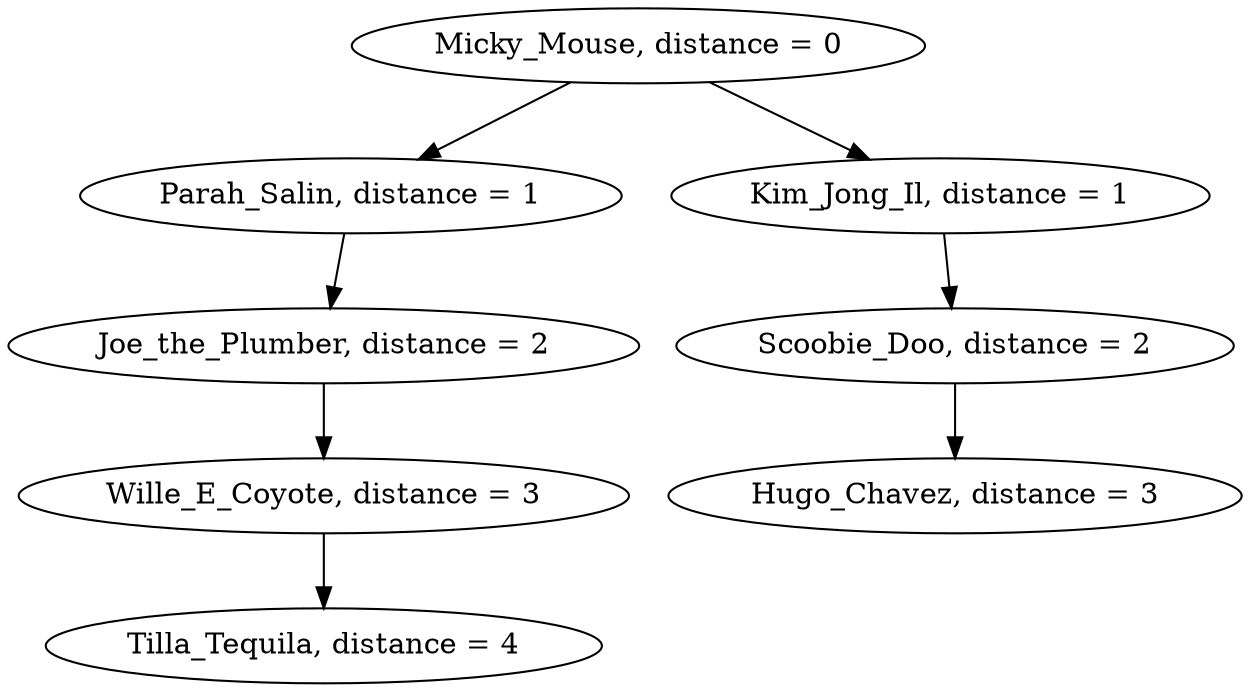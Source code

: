digraph G {
Micky_Mouse[label = "Micky_Mouse, distance = 0" ];
Micky_Mouse -> Parah_Salin
Micky_Mouse -> Kim_Jong_Il
Parah_Salin[label = "Parah_Salin, distance = 1" ];
Parah_Salin -> Joe_the_Plumber
Joe_the_Plumber[label = "Joe_the_Plumber, distance = 2" ];
Joe_the_Plumber -> Wille_E_Coyote
Wille_E_Coyote[label = "Wille_E_Coyote, distance = 3" ];
Wille_E_Coyote -> Tilla_Tequila
Tilla_Tequila[label = "Tilla_Tequila, distance = 4" ];
Kim_Jong_Il[label = "Kim_Jong_Il, distance = 1" ];
Kim_Jong_Il -> Scoobie_Doo
Scoobie_Doo[label = "Scoobie_Doo, distance = 2" ];
Scoobie_Doo -> Hugo_Chavez
Hugo_Chavez[label = "Hugo_Chavez, distance = 3" ];
}